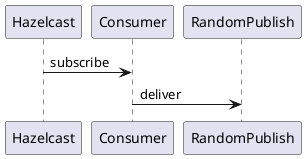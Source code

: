 @startuml consumer-hazelcast-quarkus
Hazelcast -> Consumer: subscribe
Consumer -> RandomPublish: deliver
@enduml